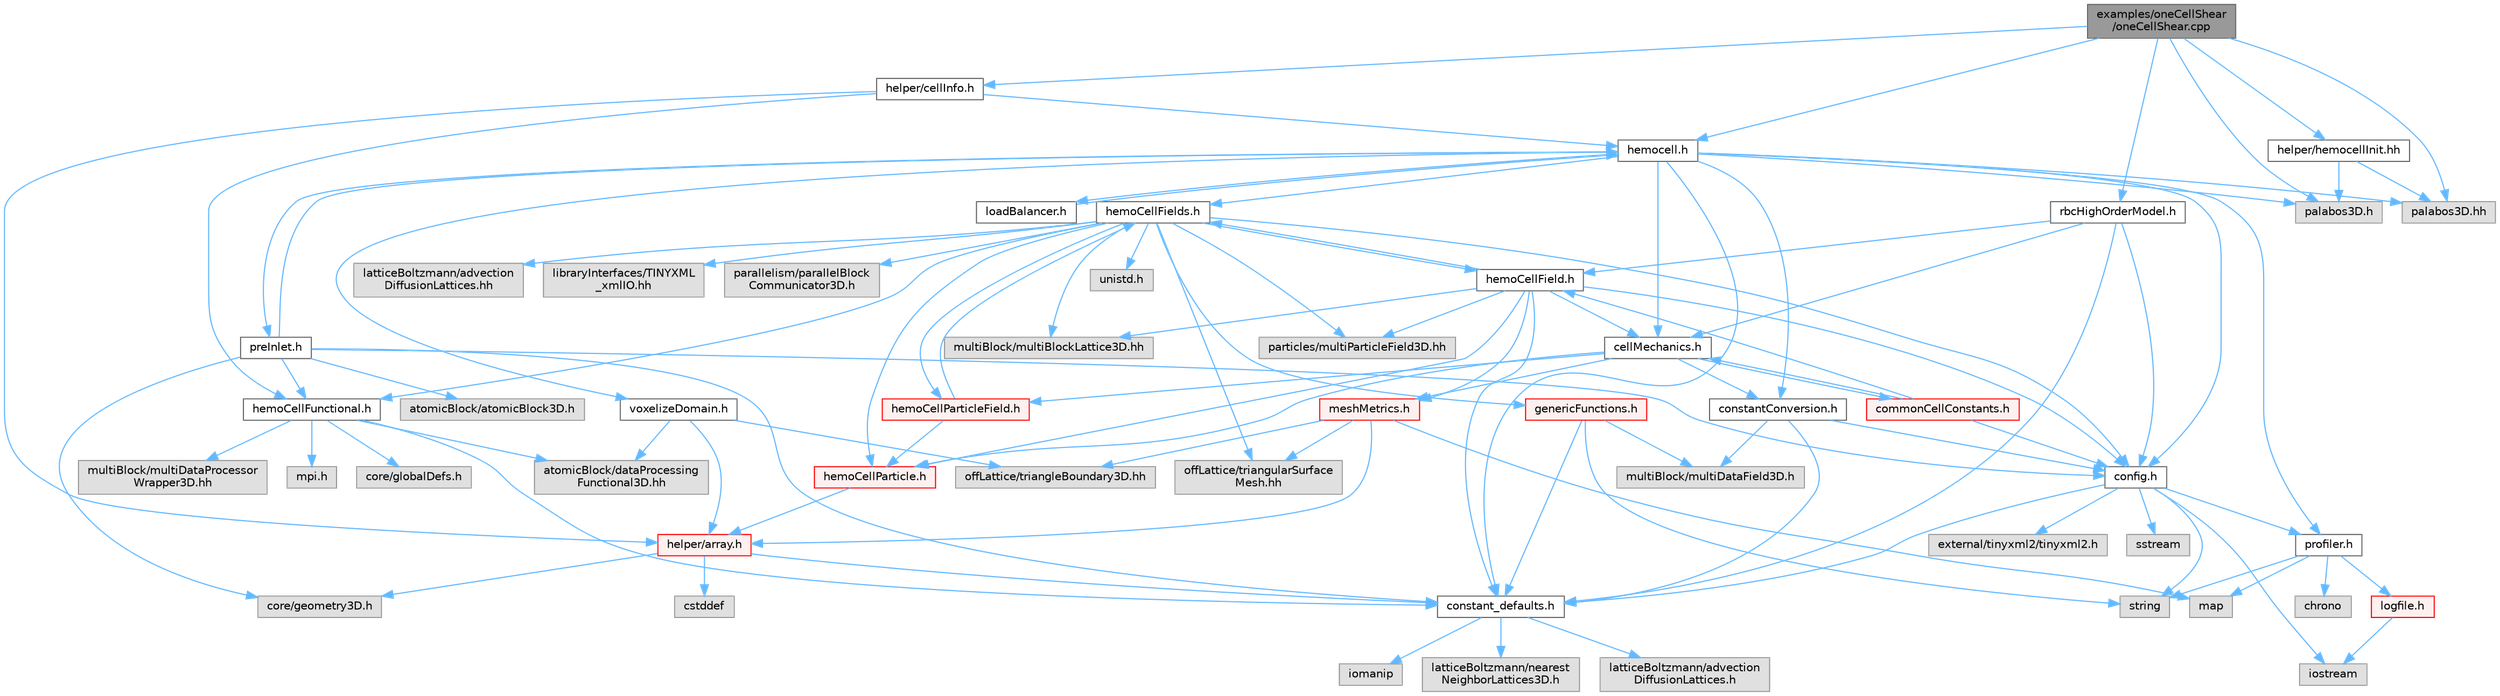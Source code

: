 digraph "examples/oneCellShear/oneCellShear.cpp"
{
 // LATEX_PDF_SIZE
  bgcolor="transparent";
  edge [fontname=Helvetica,fontsize=10,labelfontname=Helvetica,labelfontsize=10];
  node [fontname=Helvetica,fontsize=10,shape=box,height=0.2,width=0.4];
  Node1 [id="Node000001",label="examples/oneCellShear\l/oneCellShear.cpp",height=0.2,width=0.4,color="gray40", fillcolor="grey60", style="filled", fontcolor="black",tooltip=" "];
  Node1 -> Node2 [id="edge1_Node000001_Node000002",color="steelblue1",style="solid",tooltip=" "];
  Node2 [id="Node000002",label="hemocell.h",height=0.2,width=0.4,color="grey40", fillcolor="white", style="filled",URL="$hemocell_8h.html",tooltip=" "];
  Node2 -> Node3 [id="edge2_Node000002_Node000003",color="steelblue1",style="solid",tooltip=" "];
  Node3 [id="Node000003",label="constant_defaults.h",height=0.2,width=0.4,color="grey40", fillcolor="white", style="filled",URL="$constant__defaults_8h.html",tooltip=" "];
  Node3 -> Node4 [id="edge3_Node000003_Node000004",color="steelblue1",style="solid",tooltip=" "];
  Node4 [id="Node000004",label="iomanip",height=0.2,width=0.4,color="grey60", fillcolor="#E0E0E0", style="filled",tooltip=" "];
  Node3 -> Node5 [id="edge4_Node000003_Node000005",color="steelblue1",style="solid",tooltip=" "];
  Node5 [id="Node000005",label="latticeBoltzmann/nearest\lNeighborLattices3D.h",height=0.2,width=0.4,color="grey60", fillcolor="#E0E0E0", style="filled",tooltip=" "];
  Node3 -> Node6 [id="edge5_Node000003_Node000006",color="steelblue1",style="solid",tooltip=" "];
  Node6 [id="Node000006",label="latticeBoltzmann/advection\lDiffusionLattices.h",height=0.2,width=0.4,color="grey60", fillcolor="#E0E0E0", style="filled",tooltip=" "];
  Node2 -> Node7 [id="edge6_Node000002_Node000007",color="steelblue1",style="solid",tooltip=" "];
  Node7 [id="Node000007",label="config.h",height=0.2,width=0.4,color="grey40", fillcolor="white", style="filled",URL="$config_8h.html",tooltip=" "];
  Node7 -> Node8 [id="edge7_Node000007_Node000008",color="steelblue1",style="solid",tooltip=" "];
  Node8 [id="Node000008",label="profiler.h",height=0.2,width=0.4,color="grey40", fillcolor="white", style="filled",URL="$profiler_8h.html",tooltip=" "];
  Node8 -> Node9 [id="edge8_Node000008_Node000009",color="steelblue1",style="solid",tooltip=" "];
  Node9 [id="Node000009",label="chrono",height=0.2,width=0.4,color="grey60", fillcolor="#E0E0E0", style="filled",tooltip=" "];
  Node8 -> Node10 [id="edge9_Node000008_Node000010",color="steelblue1",style="solid",tooltip=" "];
  Node10 [id="Node000010",label="string",height=0.2,width=0.4,color="grey60", fillcolor="#E0E0E0", style="filled",tooltip=" "];
  Node8 -> Node11 [id="edge10_Node000008_Node000011",color="steelblue1",style="solid",tooltip=" "];
  Node11 [id="Node000011",label="map",height=0.2,width=0.4,color="grey60", fillcolor="#E0E0E0", style="filled",tooltip=" "];
  Node8 -> Node12 [id="edge11_Node000008_Node000012",color="steelblue1",style="solid",tooltip=" "];
  Node12 [id="Node000012",label="logfile.h",height=0.2,width=0.4,color="red", fillcolor="#FFF0F0", style="filled",URL="$logfile_8h.html",tooltip=" "];
  Node12 -> Node14 [id="edge12_Node000012_Node000014",color="steelblue1",style="solid",tooltip=" "];
  Node14 [id="Node000014",label="iostream",height=0.2,width=0.4,color="grey60", fillcolor="#E0E0E0", style="filled",tooltip=" "];
  Node7 -> Node15 [id="edge13_Node000007_Node000015",color="steelblue1",style="solid",tooltip=" "];
  Node15 [id="Node000015",label="external/tinyxml2/tinyxml2.h",height=0.2,width=0.4,color="grey60", fillcolor="#E0E0E0", style="filled",tooltip=" "];
  Node7 -> Node3 [id="edge14_Node000007_Node000003",color="steelblue1",style="solid",tooltip=" "];
  Node7 -> Node10 [id="edge15_Node000007_Node000010",color="steelblue1",style="solid",tooltip=" "];
  Node7 -> Node14 [id="edge16_Node000007_Node000014",color="steelblue1",style="solid",tooltip=" "];
  Node7 -> Node16 [id="edge17_Node000007_Node000016",color="steelblue1",style="solid",tooltip=" "];
  Node16 [id="Node000016",label="sstream",height=0.2,width=0.4,color="grey60", fillcolor="#E0E0E0", style="filled",tooltip=" "];
  Node2 -> Node17 [id="edge18_Node000002_Node000017",color="steelblue1",style="solid",tooltip=" "];
  Node17 [id="Node000017",label="hemoCellFields.h",height=0.2,width=0.4,color="grey40", fillcolor="white", style="filled",URL="$hemoCellFields_8h.html",tooltip=" "];
  Node17 -> Node18 [id="edge19_Node000017_Node000018",color="steelblue1",style="solid",tooltip=" "];
  Node18 [id="Node000018",label="hemoCellParticleField.h",height=0.2,width=0.4,color="red", fillcolor="#FFF0F0", style="filled",URL="$hemoCellParticleField_8h.html",tooltip=" "];
  Node18 -> Node17 [id="edge20_Node000018_Node000017",color="steelblue1",style="solid",tooltip=" "];
  Node18 -> Node21 [id="edge21_Node000018_Node000021",color="steelblue1",style="solid",tooltip=" "];
  Node21 [id="Node000021",label="hemoCellParticle.h",height=0.2,width=0.4,color="red", fillcolor="#FFF0F0", style="filled",URL="$hemoCellParticle_8h.html",tooltip=" "];
  Node21 -> Node22 [id="edge22_Node000021_Node000022",color="steelblue1",style="solid",tooltip=" "];
  Node22 [id="Node000022",label="helper/array.h",height=0.2,width=0.4,color="red", fillcolor="#FFF0F0", style="filled",URL="$array_8h.html",tooltip=" "];
  Node22 -> Node23 [id="edge23_Node000022_Node000023",color="steelblue1",style="solid",tooltip=" "];
  Node23 [id="Node000023",label="cstddef",height=0.2,width=0.4,color="grey60", fillcolor="#E0E0E0", style="filled",tooltip=" "];
  Node22 -> Node3 [id="edge24_Node000022_Node000003",color="steelblue1",style="solid",tooltip=" "];
  Node22 -> Node26 [id="edge25_Node000022_Node000026",color="steelblue1",style="solid",tooltip=" "];
  Node26 [id="Node000026",label="core/geometry3D.h",height=0.2,width=0.4,color="grey60", fillcolor="#E0E0E0", style="filled",tooltip=" "];
  Node17 -> Node30 [id="edge26_Node000017_Node000030",color="steelblue1",style="solid",tooltip=" "];
  Node30 [id="Node000030",label="genericFunctions.h",height=0.2,width=0.4,color="red", fillcolor="#FFF0F0", style="filled",URL="$genericFunctions_8h.html",tooltip=" "];
  Node30 -> Node10 [id="edge27_Node000030_Node000010",color="steelblue1",style="solid",tooltip=" "];
  Node30 -> Node36 [id="edge28_Node000030_Node000036",color="steelblue1",style="solid",tooltip=" "];
  Node36 [id="Node000036",label="multiBlock/multiDataField3D.h",height=0.2,width=0.4,color="grey60", fillcolor="#E0E0E0", style="filled",tooltip=" "];
  Node30 -> Node3 [id="edge29_Node000030_Node000003",color="steelblue1",style="solid",tooltip=" "];
  Node17 -> Node37 [id="edge30_Node000017_Node000037",color="steelblue1",style="solid",tooltip=" "];
  Node37 [id="Node000037",label="hemoCellFunctional.h",height=0.2,width=0.4,color="grey40", fillcolor="white", style="filled",URL="$hemoCellFunctional_8h.html",tooltip=" "];
  Node37 -> Node3 [id="edge31_Node000037_Node000003",color="steelblue1",style="solid",tooltip=" "];
  Node37 -> Node38 [id="edge32_Node000037_Node000038",color="steelblue1",style="solid",tooltip=" "];
  Node38 [id="Node000038",label="mpi.h",height=0.2,width=0.4,color="grey60", fillcolor="#E0E0E0", style="filled",tooltip=" "];
  Node37 -> Node39 [id="edge33_Node000037_Node000039",color="steelblue1",style="solid",tooltip=" "];
  Node39 [id="Node000039",label="atomicBlock/dataProcessing\lFunctional3D.hh",height=0.2,width=0.4,color="grey60", fillcolor="#E0E0E0", style="filled",tooltip=" "];
  Node37 -> Node40 [id="edge34_Node000037_Node000040",color="steelblue1",style="solid",tooltip=" "];
  Node40 [id="Node000040",label="core/globalDefs.h",height=0.2,width=0.4,color="grey60", fillcolor="#E0E0E0", style="filled",tooltip=" "];
  Node37 -> Node41 [id="edge35_Node000037_Node000041",color="steelblue1",style="solid",tooltip=" "];
  Node41 [id="Node000041",label="multiBlock/multiDataProcessor\lWrapper3D.hh",height=0.2,width=0.4,color="grey60", fillcolor="#E0E0E0", style="filled",tooltip=" "];
  Node17 -> Node42 [id="edge36_Node000017_Node000042",color="steelblue1",style="solid",tooltip=" "];
  Node42 [id="Node000042",label="hemoCellField.h",height=0.2,width=0.4,color="grey40", fillcolor="white", style="filled",URL="$hemoCellField_8h.html",tooltip=" "];
  Node42 -> Node7 [id="edge37_Node000042_Node000007",color="steelblue1",style="solid",tooltip=" "];
  Node42 -> Node3 [id="edge38_Node000042_Node000003",color="steelblue1",style="solid",tooltip=" "];
  Node42 -> Node43 [id="edge39_Node000042_Node000043",color="steelblue1",style="solid",tooltip=" "];
  Node43 [id="Node000043",label="cellMechanics.h",height=0.2,width=0.4,color="grey40", fillcolor="white", style="filled",URL="$cellMechanics_8h.html",tooltip=" "];
  Node43 -> Node18 [id="edge40_Node000043_Node000018",color="steelblue1",style="solid",tooltip=" "];
  Node43 -> Node21 [id="edge41_Node000043_Node000021",color="steelblue1",style="solid",tooltip=" "];
  Node43 -> Node44 [id="edge42_Node000043_Node000044",color="steelblue1",style="solid",tooltip=" "];
  Node44 [id="Node000044",label="commonCellConstants.h",height=0.2,width=0.4,color="red", fillcolor="#FFF0F0", style="filled",URL="$commonCellConstants_8h.html",tooltip=" "];
  Node44 -> Node43 [id="edge43_Node000044_Node000043",color="steelblue1",style="solid",tooltip=" "];
  Node44 -> Node7 [id="edge44_Node000044_Node000007",color="steelblue1",style="solid",tooltip=" "];
  Node44 -> Node42 [id="edge45_Node000044_Node000042",color="steelblue1",style="solid",tooltip=" "];
  Node43 -> Node46 [id="edge46_Node000043_Node000046",color="steelblue1",style="solid",tooltip=" "];
  Node46 [id="Node000046",label="meshMetrics.h",height=0.2,width=0.4,color="red", fillcolor="#FFF0F0", style="filled",URL="$meshMetrics_8h.html",tooltip=" "];
  Node46 -> Node11 [id="edge47_Node000046_Node000011",color="steelblue1",style="solid",tooltip=" "];
  Node46 -> Node47 [id="edge48_Node000046_Node000047",color="steelblue1",style="solid",tooltip=" "];
  Node47 [id="Node000047",label="offLattice/triangularSurface\lMesh.hh",height=0.2,width=0.4,color="grey60", fillcolor="#E0E0E0", style="filled",tooltip=" "];
  Node46 -> Node48 [id="edge49_Node000046_Node000048",color="steelblue1",style="solid",tooltip=" "];
  Node48 [id="Node000048",label="offLattice/triangleBoundary3D.hh",height=0.2,width=0.4,color="grey60", fillcolor="#E0E0E0", style="filled",tooltip=" "];
  Node46 -> Node22 [id="edge50_Node000046_Node000022",color="steelblue1",style="solid",tooltip=" "];
  Node43 -> Node50 [id="edge51_Node000043_Node000050",color="steelblue1",style="solid",tooltip=" "];
  Node50 [id="Node000050",label="constantConversion.h",height=0.2,width=0.4,color="grey40", fillcolor="white", style="filled",URL="$constantConversion_8h.html",tooltip=" "];
  Node50 -> Node7 [id="edge52_Node000050_Node000007",color="steelblue1",style="solid",tooltip=" "];
  Node50 -> Node3 [id="edge53_Node000050_Node000003",color="steelblue1",style="solid",tooltip=" "];
  Node50 -> Node36 [id="edge54_Node000050_Node000036",color="steelblue1",style="solid",tooltip=" "];
  Node42 -> Node46 [id="edge55_Node000042_Node000046",color="steelblue1",style="solid",tooltip=" "];
  Node42 -> Node17 [id="edge56_Node000042_Node000017",color="steelblue1",style="solid",tooltip=" "];
  Node42 -> Node21 [id="edge57_Node000042_Node000021",color="steelblue1",style="solid",tooltip=" "];
  Node42 -> Node51 [id="edge58_Node000042_Node000051",color="steelblue1",style="solid",tooltip=" "];
  Node51 [id="Node000051",label="multiBlock/multiBlockLattice3D.hh",height=0.2,width=0.4,color="grey60", fillcolor="#E0E0E0", style="filled",tooltip=" "];
  Node42 -> Node52 [id="edge59_Node000042_Node000052",color="steelblue1",style="solid",tooltip=" "];
  Node52 [id="Node000052",label="particles/multiParticleField3D.hh",height=0.2,width=0.4,color="grey60", fillcolor="#E0E0E0", style="filled",tooltip=" "];
  Node17 -> Node21 [id="edge60_Node000017_Node000021",color="steelblue1",style="solid",tooltip=" "];
  Node17 -> Node7 [id="edge61_Node000017_Node000007",color="steelblue1",style="solid",tooltip=" "];
  Node17 -> Node53 [id="edge62_Node000017_Node000053",color="steelblue1",style="solid",tooltip=" "];
  Node53 [id="Node000053",label="unistd.h",height=0.2,width=0.4,color="grey60", fillcolor="#E0E0E0", style="filled",tooltip=" "];
  Node17 -> Node54 [id="edge63_Node000017_Node000054",color="steelblue1",style="solid",tooltip=" "];
  Node54 [id="Node000054",label="latticeBoltzmann/advection\lDiffusionLattices.hh",height=0.2,width=0.4,color="grey60", fillcolor="#E0E0E0", style="filled",tooltip=" "];
  Node17 -> Node51 [id="edge64_Node000017_Node000051",color="steelblue1",style="solid",tooltip=" "];
  Node17 -> Node47 [id="edge65_Node000017_Node000047",color="steelblue1",style="solid",tooltip=" "];
  Node17 -> Node55 [id="edge66_Node000017_Node000055",color="steelblue1",style="solid",tooltip=" "];
  Node55 [id="Node000055",label="libraryInterfaces/TINYXML\l_xmlIO.hh",height=0.2,width=0.4,color="grey60", fillcolor="#E0E0E0", style="filled",tooltip=" "];
  Node17 -> Node52 [id="edge67_Node000017_Node000052",color="steelblue1",style="solid",tooltip=" "];
  Node17 -> Node56 [id="edge68_Node000017_Node000056",color="steelblue1",style="solid",tooltip=" "];
  Node56 [id="Node000056",label="parallelism/parallelBlock\lCommunicator3D.h",height=0.2,width=0.4,color="grey60", fillcolor="#E0E0E0", style="filled",tooltip=" "];
  Node2 -> Node57 [id="edge69_Node000002_Node000057",color="steelblue1",style="solid",tooltip=" "];
  Node57 [id="Node000057",label="loadBalancer.h",height=0.2,width=0.4,color="grey40", fillcolor="white", style="filled",URL="$loadBalancer_8h.html",tooltip=" "];
  Node57 -> Node2 [id="edge70_Node000057_Node000002",color="steelblue1",style="solid",tooltip=" "];
  Node2 -> Node8 [id="edge71_Node000002_Node000008",color="steelblue1",style="solid",tooltip=" "];
  Node2 -> Node43 [id="edge72_Node000002_Node000043",color="steelblue1",style="solid",tooltip=" "];
  Node2 -> Node50 [id="edge73_Node000002_Node000050",color="steelblue1",style="solid",tooltip=" "];
  Node2 -> Node58 [id="edge74_Node000002_Node000058",color="steelblue1",style="solid",tooltip=" "];
  Node58 [id="Node000058",label="preInlet.h",height=0.2,width=0.4,color="grey40", fillcolor="white", style="filled",URL="$preInlet_8h.html",tooltip=" "];
  Node58 -> Node3 [id="edge75_Node000058_Node000003",color="steelblue1",style="solid",tooltip=" "];
  Node58 -> Node37 [id="edge76_Node000058_Node000037",color="steelblue1",style="solid",tooltip=" "];
  Node58 -> Node26 [id="edge77_Node000058_Node000026",color="steelblue1",style="solid",tooltip=" "];
  Node58 -> Node20 [id="edge78_Node000058_Node000020",color="steelblue1",style="solid",tooltip=" "];
  Node20 [id="Node000020",label="atomicBlock/atomicBlock3D.h",height=0.2,width=0.4,color="grey60", fillcolor="#E0E0E0", style="filled",tooltip=" "];
  Node58 -> Node7 [id="edge79_Node000058_Node000007",color="steelblue1",style="solid",tooltip=" "];
  Node58 -> Node2 [id="edge80_Node000058_Node000002",color="steelblue1",style="solid",tooltip=" "];
  Node2 -> Node59 [id="edge81_Node000002_Node000059",color="steelblue1",style="solid",tooltip=" "];
  Node59 [id="Node000059",label="voxelizeDomain.h",height=0.2,width=0.4,color="grey40", fillcolor="white", style="filled",URL="$voxelizeDomain_8h.html",tooltip=" "];
  Node59 -> Node39 [id="edge82_Node000059_Node000039",color="steelblue1",style="solid",tooltip=" "];
  Node59 -> Node48 [id="edge83_Node000059_Node000048",color="steelblue1",style="solid",tooltip=" "];
  Node59 -> Node22 [id="edge84_Node000059_Node000022",color="steelblue1",style="solid",tooltip=" "];
  Node2 -> Node60 [id="edge85_Node000002_Node000060",color="steelblue1",style="solid",tooltip=" "];
  Node60 [id="Node000060",label="palabos3D.h",height=0.2,width=0.4,color="grey60", fillcolor="#E0E0E0", style="filled",tooltip=" "];
  Node2 -> Node61 [id="edge86_Node000002_Node000061",color="steelblue1",style="solid",tooltip=" "];
  Node61 [id="Node000061",label="palabos3D.hh",height=0.2,width=0.4,color="grey60", fillcolor="#E0E0E0", style="filled",tooltip=" "];
  Node1 -> Node62 [id="edge87_Node000001_Node000062",color="steelblue1",style="solid",tooltip=" "];
  Node62 [id="Node000062",label="rbcHighOrderModel.h",height=0.2,width=0.4,color="grey40", fillcolor="white", style="filled",URL="$rbcHighOrderModel_8h.html",tooltip=" "];
  Node62 -> Node7 [id="edge88_Node000062_Node000007",color="steelblue1",style="solid",tooltip=" "];
  Node62 -> Node43 [id="edge89_Node000062_Node000043",color="steelblue1",style="solid",tooltip=" "];
  Node62 -> Node42 [id="edge90_Node000062_Node000042",color="steelblue1",style="solid",tooltip=" "];
  Node62 -> Node3 [id="edge91_Node000062_Node000003",color="steelblue1",style="solid",tooltip=" "];
  Node1 -> Node63 [id="edge92_Node000001_Node000063",color="steelblue1",style="solid",tooltip=" "];
  Node63 [id="Node000063",label="helper/hemocellInit.hh",height=0.2,width=0.4,color="grey40", fillcolor="white", style="filled",URL="$hemocellInit_8hh.html",tooltip=" "];
  Node63 -> Node60 [id="edge93_Node000063_Node000060",color="steelblue1",style="solid",tooltip=" "];
  Node63 -> Node61 [id="edge94_Node000063_Node000061",color="steelblue1",style="solid",tooltip=" "];
  Node1 -> Node64 [id="edge95_Node000001_Node000064",color="steelblue1",style="solid",tooltip=" "];
  Node64 [id="Node000064",label="helper/cellInfo.h",height=0.2,width=0.4,color="grey40", fillcolor="white", style="filled",URL="$cellInfo_8h.html",tooltip=" "];
  Node64 -> Node2 [id="edge96_Node000064_Node000002",color="steelblue1",style="solid",tooltip=" "];
  Node64 -> Node37 [id="edge97_Node000064_Node000037",color="steelblue1",style="solid",tooltip=" "];
  Node64 -> Node22 [id="edge98_Node000064_Node000022",color="steelblue1",style="solid",tooltip=" "];
  Node1 -> Node60 [id="edge99_Node000001_Node000060",color="steelblue1",style="solid",tooltip=" "];
  Node1 -> Node61 [id="edge100_Node000001_Node000061",color="steelblue1",style="solid",tooltip=" "];
}
